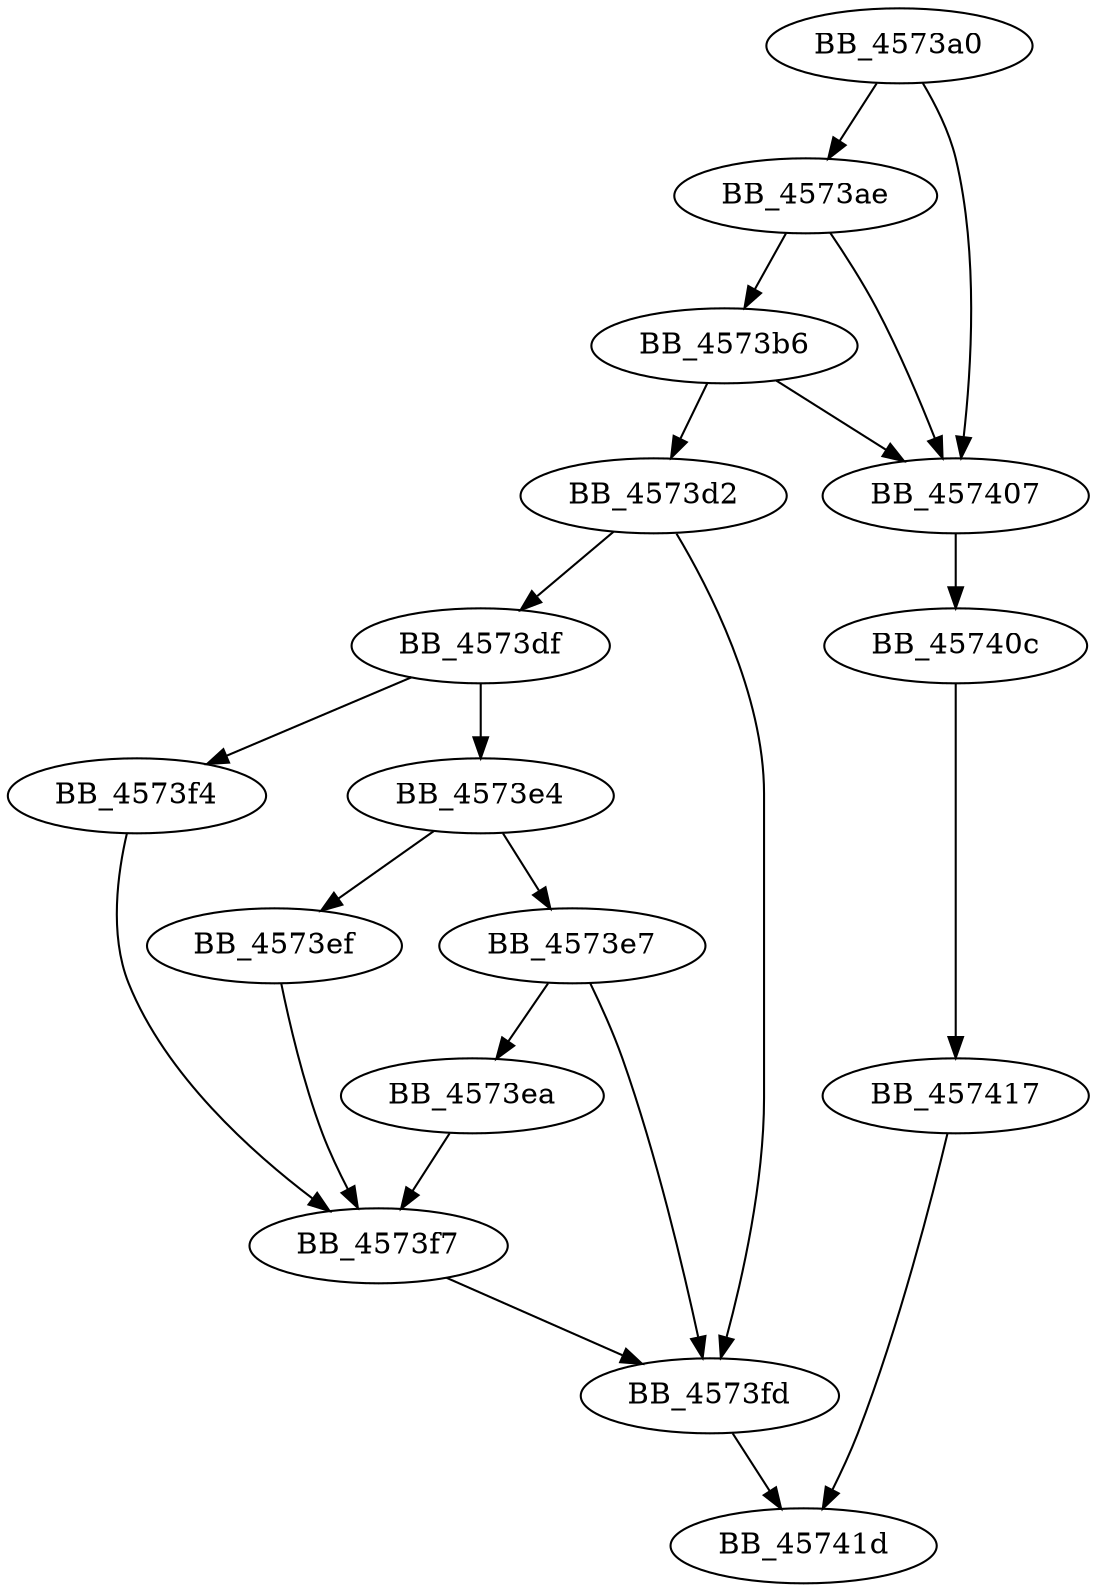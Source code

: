 DiGraph sub_4573A0{
BB_4573a0->BB_4573ae
BB_4573a0->BB_457407
BB_4573ae->BB_4573b6
BB_4573ae->BB_457407
BB_4573b6->BB_4573d2
BB_4573b6->BB_457407
BB_4573d2->BB_4573df
BB_4573d2->BB_4573fd
BB_4573df->BB_4573e4
BB_4573df->BB_4573f4
BB_4573e4->BB_4573e7
BB_4573e4->BB_4573ef
BB_4573e7->BB_4573ea
BB_4573e7->BB_4573fd
BB_4573ea->BB_4573f7
BB_4573ef->BB_4573f7
BB_4573f4->BB_4573f7
BB_4573f7->BB_4573fd
BB_4573fd->BB_45741d
BB_457407->BB_45740c
BB_45740c->BB_457417
BB_457417->BB_45741d
}
